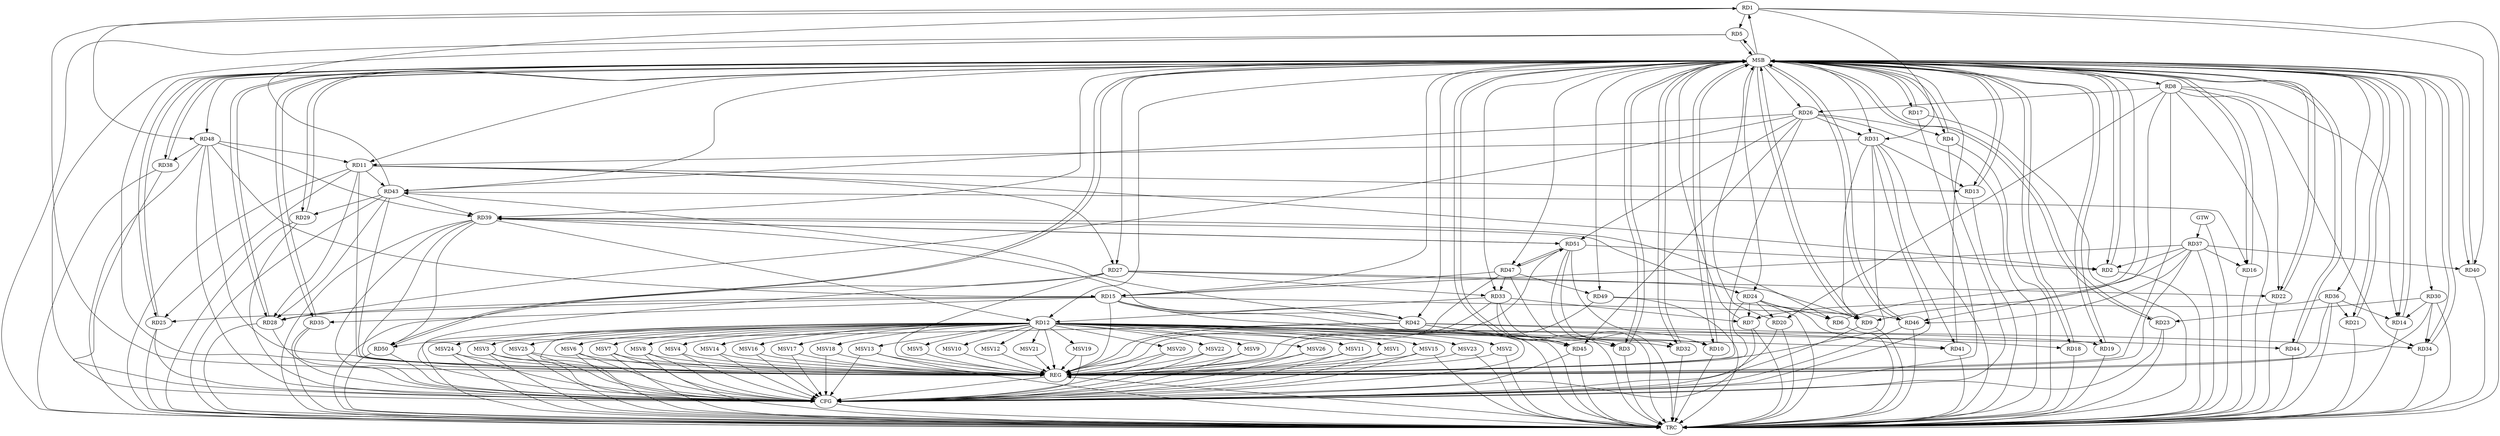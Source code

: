 strict digraph G {
  RD1 [ label="RD1" ];
  RD2 [ label="RD2" ];
  RD3 [ label="RD3" ];
  RD4 [ label="RD4" ];
  RD5 [ label="RD5" ];
  RD6 [ label="RD6" ];
  RD7 [ label="RD7" ];
  RD8 [ label="RD8" ];
  RD9 [ label="RD9" ];
  RD10 [ label="RD10" ];
  RD11 [ label="RD11" ];
  RD12 [ label="RD12" ];
  RD13 [ label="RD13" ];
  RD14 [ label="RD14" ];
  RD15 [ label="RD15" ];
  RD16 [ label="RD16" ];
  RD17 [ label="RD17" ];
  RD18 [ label="RD18" ];
  RD19 [ label="RD19" ];
  RD20 [ label="RD20" ];
  RD21 [ label="RD21" ];
  RD22 [ label="RD22" ];
  RD23 [ label="RD23" ];
  RD24 [ label="RD24" ];
  RD25 [ label="RD25" ];
  RD26 [ label="RD26" ];
  RD27 [ label="RD27" ];
  RD28 [ label="RD28" ];
  RD29 [ label="RD29" ];
  RD30 [ label="RD30" ];
  RD31 [ label="RD31" ];
  RD32 [ label="RD32" ];
  RD33 [ label="RD33" ];
  RD34 [ label="RD34" ];
  RD35 [ label="RD35" ];
  RD36 [ label="RD36" ];
  RD37 [ label="RD37" ];
  RD38 [ label="RD38" ];
  RD39 [ label="RD39" ];
  RD40 [ label="RD40" ];
  RD41 [ label="RD41" ];
  RD42 [ label="RD42" ];
  RD43 [ label="RD43" ];
  RD44 [ label="RD44" ];
  RD45 [ label="RD45" ];
  RD46 [ label="RD46" ];
  RD47 [ label="RD47" ];
  RD48 [ label="RD48" ];
  RD49 [ label="RD49" ];
  RD50 [ label="RD50" ];
  RD51 [ label="RD51" ];
  GTW [ label="GTW" ];
  REG [ label="REG" ];
  MSB [ label="MSB" ];
  CFG [ label="CFG" ];
  TRC [ label="TRC" ];
  MSV1 [ label="MSV1" ];
  MSV2 [ label="MSV2" ];
  MSV3 [ label="MSV3" ];
  MSV4 [ label="MSV4" ];
  MSV5 [ label="MSV5" ];
  MSV6 [ label="MSV6" ];
  MSV7 [ label="MSV7" ];
  MSV8 [ label="MSV8" ];
  MSV9 [ label="MSV9" ];
  MSV10 [ label="MSV10" ];
  MSV11 [ label="MSV11" ];
  MSV12 [ label="MSV12" ];
  MSV13 [ label="MSV13" ];
  MSV14 [ label="MSV14" ];
  MSV15 [ label="MSV15" ];
  MSV16 [ label="MSV16" ];
  MSV17 [ label="MSV17" ];
  MSV18 [ label="MSV18" ];
  MSV19 [ label="MSV19" ];
  MSV20 [ label="MSV20" ];
  MSV21 [ label="MSV21" ];
  MSV22 [ label="MSV22" ];
  MSV23 [ label="MSV23" ];
  MSV24 [ label="MSV24" ];
  MSV25 [ label="MSV25" ];
  MSV26 [ label="MSV26" ];
  RD1 -> RD5;
  RD1 -> RD31;
  RD1 -> RD40;
  RD43 -> RD1;
  RD1 -> RD48;
  RD11 -> RD2;
  RD37 -> RD2;
  RD51 -> RD2;
  RD12 -> RD3;
  RD33 -> RD3;
  RD26 -> RD4;
  RD24 -> RD6;
  RD39 -> RD6;
  RD24 -> RD7;
  RD33 -> RD7;
  RD36 -> RD7;
  RD8 -> RD14;
  RD8 -> RD20;
  RD8 -> RD22;
  RD8 -> RD26;
  RD8 -> RD34;
  RD8 -> RD46;
  RD27 -> RD9;
  RD31 -> RD9;
  RD37 -> RD9;
  RD49 -> RD9;
  RD12 -> RD10;
  RD51 -> RD10;
  RD11 -> RD13;
  RD11 -> RD25;
  RD11 -> RD27;
  RD11 -> RD28;
  RD31 -> RD11;
  RD11 -> RD43;
  RD48 -> RD11;
  RD12 -> RD32;
  RD33 -> RD12;
  RD12 -> RD34;
  RD39 -> RD12;
  RD12 -> RD41;
  RD12 -> RD44;
  RD31 -> RD13;
  RD30 -> RD14;
  RD36 -> RD14;
  RD15 -> RD25;
  RD15 -> RD28;
  RD15 -> RD35;
  RD37 -> RD15;
  RD15 -> RD42;
  RD15 -> RD46;
  RD47 -> RD15;
  RD48 -> RD15;
  RD37 -> RD16;
  RD43 -> RD16;
  RD42 -> RD18;
  RD42 -> RD19;
  RD24 -> RD20;
  RD36 -> RD21;
  RD27 -> RD22;
  RD30 -> RD23;
  RD39 -> RD24;
  RD24 -> RD41;
  RD26 -> RD28;
  RD26 -> RD31;
  RD26 -> RD43;
  RD26 -> RD45;
  RD26 -> RD51;
  RD27 -> RD33;
  RD43 -> RD28;
  RD43 -> RD29;
  RD30 -> RD34;
  RD31 -> RD41;
  RD51 -> RD32;
  RD47 -> RD33;
  RD37 -> RD40;
  RD37 -> RD46;
  RD48 -> RD38;
  RD42 -> RD39;
  RD43 -> RD39;
  RD48 -> RD39;
  RD39 -> RD50;
  RD39 -> RD51;
  RD51 -> RD39;
  RD42 -> RD43;
  RD42 -> RD45;
  RD42 -> RD50;
  RD47 -> RD49;
  RD47 -> RD51;
  RD51 -> RD47;
  GTW -> RD37;
  RD1 -> REG;
  RD8 -> REG;
  RD11 -> REG;
  RD12 -> REG;
  RD15 -> REG;
  RD24 -> REG;
  RD26 -> REG;
  RD27 -> REG;
  RD30 -> REG;
  RD31 -> REG;
  RD33 -> REG;
  RD36 -> REG;
  RD37 -> REG;
  RD39 -> REG;
  RD42 -> REG;
  RD43 -> REG;
  RD47 -> REG;
  RD48 -> REG;
  RD49 -> REG;
  RD51 -> REG;
  RD2 -> MSB;
  MSB -> RD4;
  MSB -> RD23;
  MSB -> RD25;
  MSB -> RD26;
  MSB -> RD29;
  MSB -> RD31;
  MSB -> RD45;
  MSB -> RD46;
  MSB -> REG;
  RD3 -> MSB;
  MSB -> RD2;
  MSB -> RD17;
  MSB -> RD19;
  MSB -> RD21;
  MSB -> RD40;
  RD4 -> MSB;
  MSB -> RD3;
  MSB -> RD10;
  RD5 -> MSB;
  MSB -> RD32;
  MSB -> RD34;
  MSB -> RD38;
  RD6 -> MSB;
  MSB -> RD9;
  MSB -> RD15;
  MSB -> RD43;
  RD7 -> MSB;
  MSB -> RD44;
  RD9 -> MSB;
  RD10 -> MSB;
  MSB -> RD12;
  MSB -> RD16;
  RD13 -> MSB;
  MSB -> RD22;
  RD14 -> MSB;
  RD16 -> MSB;
  MSB -> RD1;
  MSB -> RD13;
  MSB -> RD27;
  MSB -> RD39;
  RD17 -> MSB;
  RD18 -> MSB;
  MSB -> RD5;
  MSB -> RD11;
  MSB -> RD36;
  MSB -> RD48;
  RD19 -> MSB;
  RD20 -> MSB;
  RD21 -> MSB;
  MSB -> RD24;
  MSB -> RD47;
  MSB -> RD49;
  RD22 -> MSB;
  RD23 -> MSB;
  RD25 -> MSB;
  RD28 -> MSB;
  MSB -> RD33;
  MSB -> RD42;
  RD29 -> MSB;
  MSB -> RD14;
  RD32 -> MSB;
  MSB -> RD30;
  MSB -> RD35;
  RD34 -> MSB;
  RD35 -> MSB;
  MSB -> RD18;
  RD38 -> MSB;
  RD40 -> MSB;
  RD41 -> MSB;
  MSB -> RD8;
  MSB -> RD28;
  RD44 -> MSB;
  RD45 -> MSB;
  RD46 -> MSB;
  MSB -> RD50;
  RD50 -> MSB;
  RD12 -> CFG;
  RD15 -> CFG;
  RD25 -> CFG;
  RD20 -> CFG;
  RD17 -> CFG;
  RD39 -> CFG;
  RD28 -> CFG;
  RD7 -> CFG;
  RD48 -> CFG;
  RD27 -> CFG;
  RD38 -> CFG;
  RD31 -> CFG;
  RD5 -> CFG;
  RD50 -> CFG;
  RD29 -> CFG;
  RD46 -> CFG;
  RD23 -> CFG;
  RD45 -> CFG;
  RD35 -> CFG;
  RD4 -> CFG;
  RD9 -> CFG;
  REG -> CFG;
  RD1 -> TRC;
  RD2 -> TRC;
  RD3 -> TRC;
  RD4 -> TRC;
  RD5 -> TRC;
  RD6 -> TRC;
  RD7 -> TRC;
  RD8 -> TRC;
  RD9 -> TRC;
  RD10 -> TRC;
  RD11 -> TRC;
  RD12 -> TRC;
  RD13 -> TRC;
  RD14 -> TRC;
  RD15 -> TRC;
  RD16 -> TRC;
  RD17 -> TRC;
  RD18 -> TRC;
  RD19 -> TRC;
  RD20 -> TRC;
  RD21 -> TRC;
  RD22 -> TRC;
  RD23 -> TRC;
  RD24 -> TRC;
  RD25 -> TRC;
  RD26 -> TRC;
  RD27 -> TRC;
  RD28 -> TRC;
  RD29 -> TRC;
  RD30 -> TRC;
  RD31 -> TRC;
  RD32 -> TRC;
  RD33 -> TRC;
  RD34 -> TRC;
  RD35 -> TRC;
  RD36 -> TRC;
  RD37 -> TRC;
  RD38 -> TRC;
  RD39 -> TRC;
  RD40 -> TRC;
  RD41 -> TRC;
  RD42 -> TRC;
  RD43 -> TRC;
  RD44 -> TRC;
  RD45 -> TRC;
  RD46 -> TRC;
  RD47 -> TRC;
  RD48 -> TRC;
  RD49 -> TRC;
  RD50 -> TRC;
  RD51 -> TRC;
  GTW -> TRC;
  CFG -> TRC;
  TRC -> REG;
  RD12 -> MSV1;
  RD12 -> MSV2;
  RD12 -> MSV3;
  RD12 -> MSV4;
  RD12 -> MSV5;
  RD12 -> MSV6;
  RD12 -> MSV7;
  RD12 -> MSV8;
  RD12 -> MSV9;
  MSV1 -> REG;
  MSV1 -> CFG;
  MSV2 -> REG;
  MSV2 -> TRC;
  MSV3 -> REG;
  MSV3 -> TRC;
  MSV3 -> CFG;
  MSV4 -> REG;
  MSV4 -> CFG;
  MSV5 -> REG;
  MSV6 -> REG;
  MSV6 -> TRC;
  MSV6 -> CFG;
  MSV7 -> REG;
  MSV7 -> TRC;
  MSV7 -> CFG;
  MSV8 -> REG;
  MSV8 -> TRC;
  MSV8 -> CFG;
  MSV9 -> REG;
  MSV9 -> CFG;
  RD12 -> MSV10;
  MSV10 -> REG;
  RD12 -> MSV11;
  RD12 -> MSV12;
  RD12 -> MSV13;
  RD12 -> MSV14;
  MSV11 -> REG;
  MSV11 -> CFG;
  MSV12 -> REG;
  MSV13 -> REG;
  MSV13 -> TRC;
  MSV13 -> CFG;
  MSV14 -> REG;
  MSV14 -> CFG;
  RD12 -> MSV15;
  MSV15 -> REG;
  MSV15 -> TRC;
  MSV15 -> CFG;
  RD12 -> MSV16;
  MSV16 -> REG;
  MSV16 -> CFG;
  RD12 -> MSV17;
  RD12 -> MSV18;
  RD12 -> MSV19;
  MSV17 -> REG;
  MSV17 -> CFG;
  MSV18 -> REG;
  MSV18 -> CFG;
  MSV19 -> REG;
  MSV19 -> CFG;
  RD12 -> MSV20;
  MSV20 -> REG;
  MSV20 -> CFG;
  RD12 -> MSV21;
  MSV21 -> REG;
  RD12 -> MSV22;
  MSV22 -> REG;
  MSV22 -> CFG;
  RD12 -> MSV23;
  RD12 -> MSV24;
  MSV23 -> REG;
  MSV23 -> TRC;
  MSV24 -> REG;
  MSV24 -> TRC;
  MSV24 -> CFG;
  RD12 -> MSV25;
  RD12 -> MSV26;
  MSV25 -> REG;
  MSV25 -> TRC;
  MSV25 -> CFG;
  MSV26 -> REG;
  MSV26 -> CFG;
}
